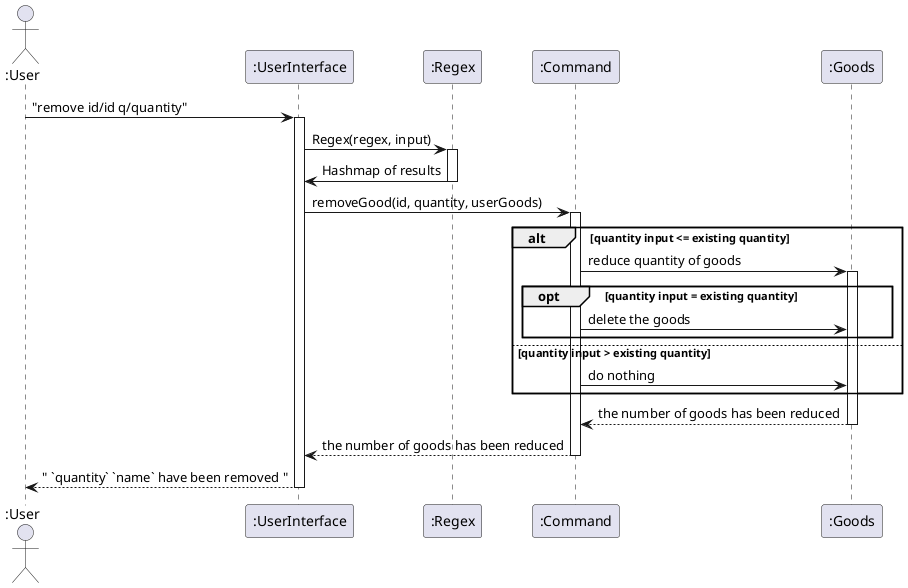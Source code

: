 @startuml
'https://plantuml.com/sequence-diagram

Actor ":User" as user
participant ":UserInterface" as ui
participant ":Regex" as regex
participant ":Command" as command
participant ":Goods" as good

user -> ui ++ : "remove id/id q/quantity"

ui -> regex  ++: Regex(regex, input)
regex -> ui -- : Hashmap of results

ui -> command ++ : removeGood(id, quantity, userGoods)
alt quantity input <= existing quantity
    command -> good ++ : reduce quantity of goods
    opt quantity input = existing quantity
        command -> good : delete the goods
    end
else quantity input > existing quantity
    command -> good : do nothing
end
good --> command -- : the number of goods has been reduced
command --> ui -- : the number of goods has been reduced
ui --> user --: " `quantity` `name` have been removed "
@enduml